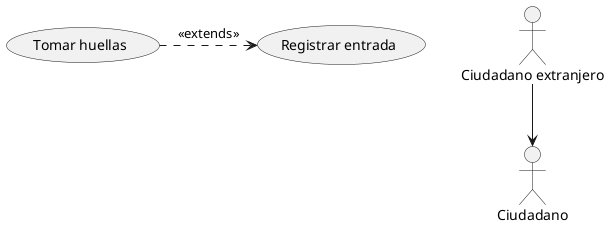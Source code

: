 @startuml
actor :Ciudadano: as c
actor :Ciudadano extranjero: as ce
usecase (Registrar entrada) as re
usecase (Tomar huellas) as th
ce-->c
th.>re:<<extends>>
@enduml